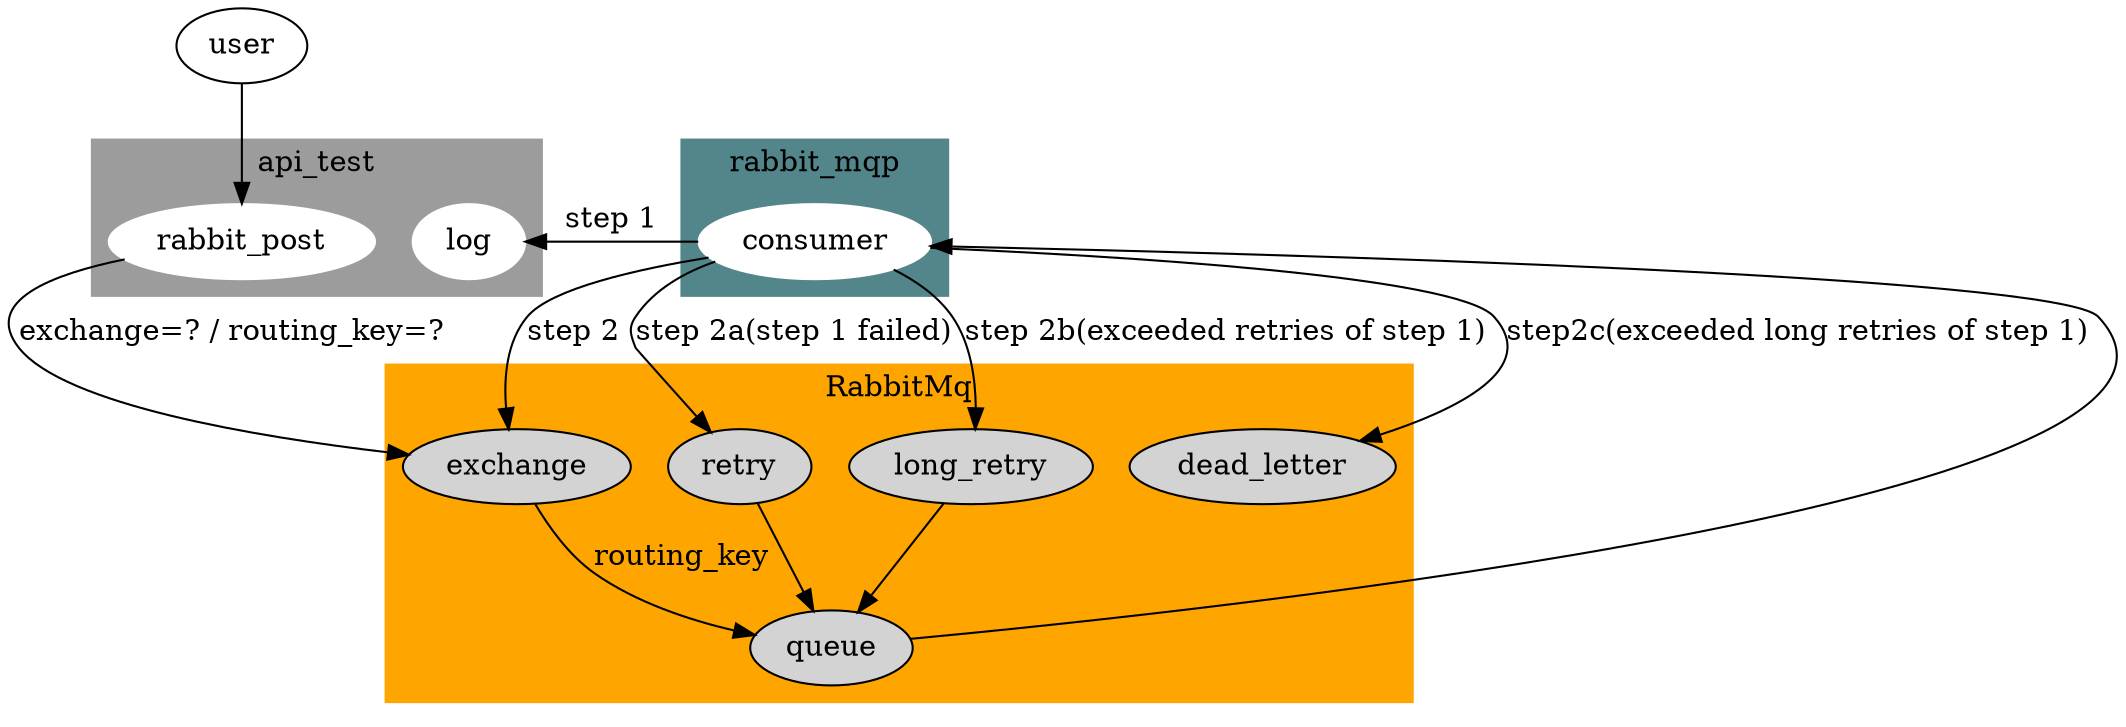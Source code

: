 digraph RabbitMqp {

  subgraph cluster_0 {
    label = "api_test";
    style=filled;
    color=gray61;
		node [style=filled,color=white];

    log;
    rabbit_post;
  }

  subgraph cluster_1 {
    label = "RabbitMq";
    node [style=filled];
    style = filled;
    color = orange;

    exchange -> queue [label="routing_key"];
    retry -> queue;
    long_retry -> queue;
    dead_letter;
  }

  subgraph cluster_2 {
    label = "rabbit_mqp";
    node [style=filled, color=white, fontcolor=black];
    style = filled;
    color = cadetblue4;
    border = 1;

    consumer -> log [label="step 1"];
    consumer -> retry [label="step 2a(step 1 failed)"];
    consumer -> long_retry [label="step 2b(exceeded retries of step 1)"];
    consumer -> dead_letter [label="step2c(exceeded long retries of step 1)"];
    consumer -> exchange [label="step 2"];
  }

  user -> rabbit_post;
  rabbit_post -> exchange[label="exchange=? / routing_key=?"];
  queue -> consumer;

}
